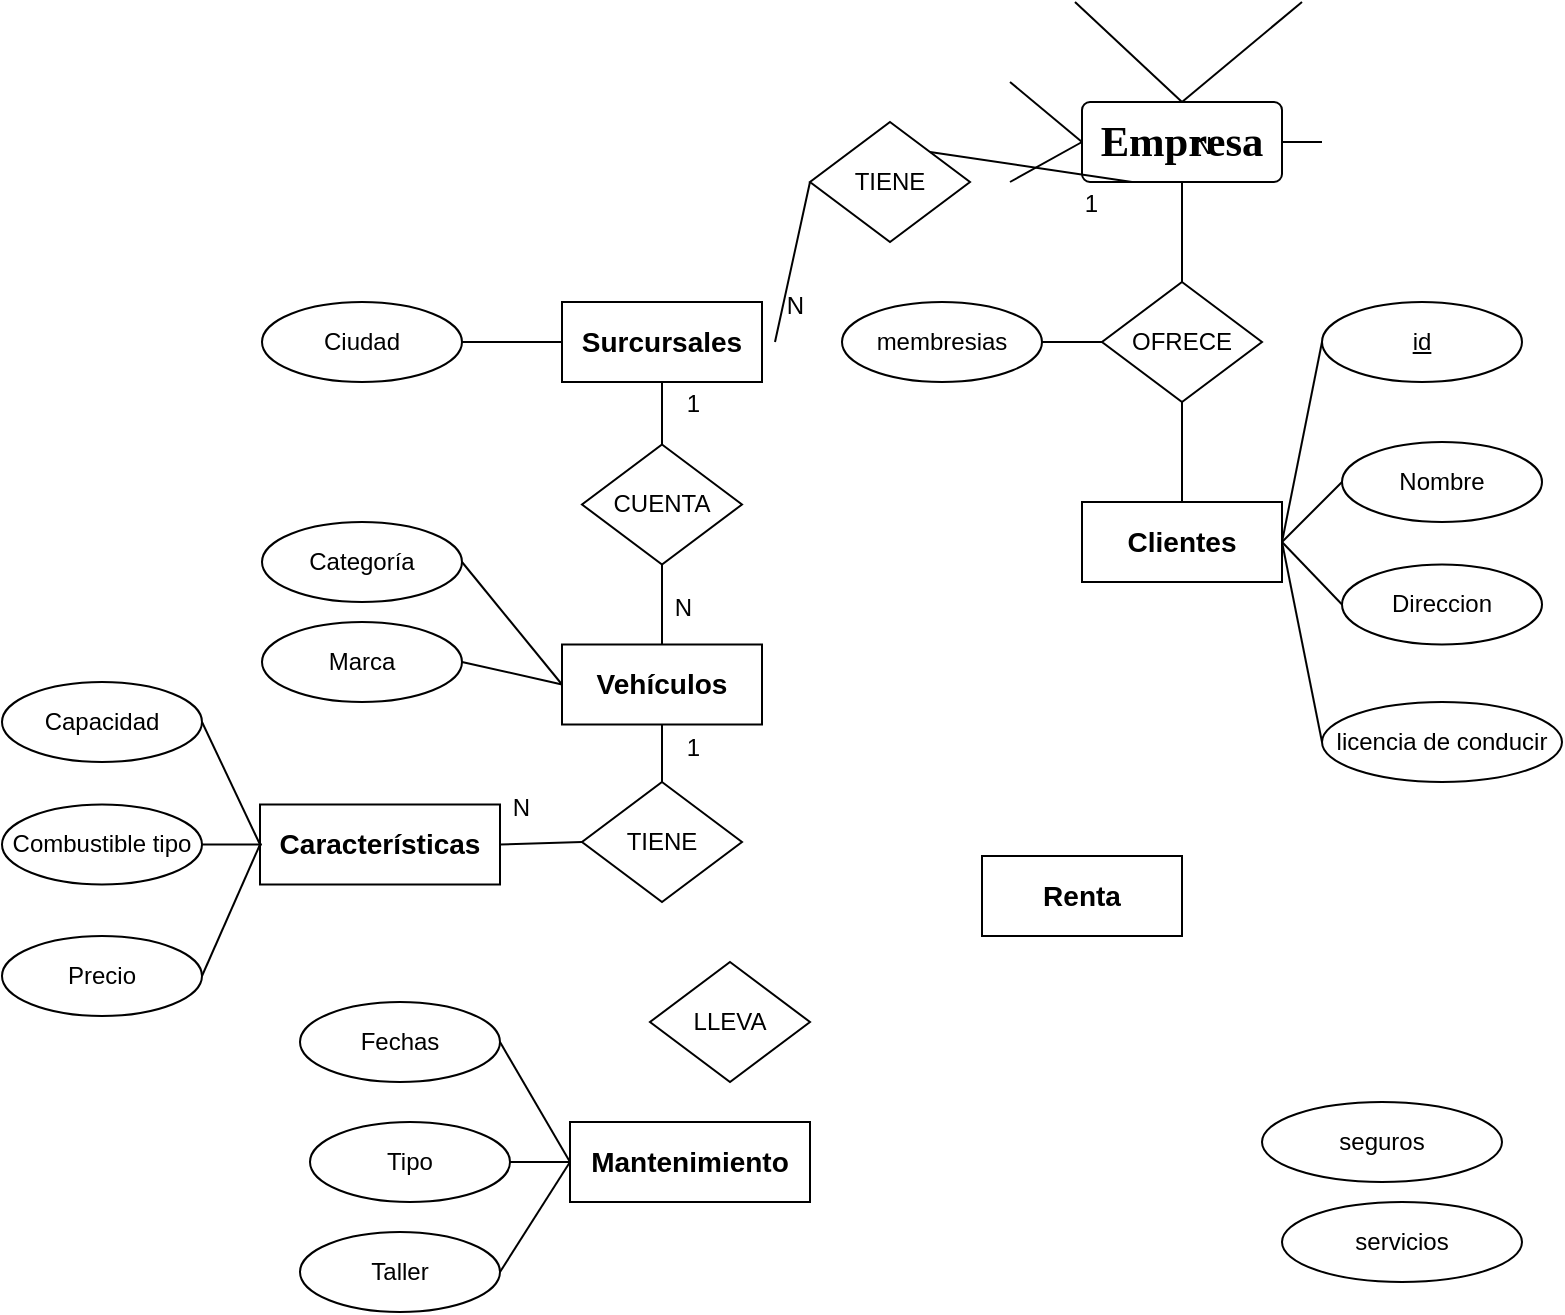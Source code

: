 <mxfile version="26.2.10">
  <diagram name="Página-1" id="6qUg1oYqnROrhwcaI_9E">
    <mxGraphModel dx="1428" dy="777" grid="1" gridSize="10" guides="1" tooltips="1" connect="1" arrows="1" fold="1" page="1" pageScale="1" pageWidth="827" pageHeight="1169" math="0" shadow="0">
      <root>
        <mxCell id="0" />
        <mxCell id="1" parent="0" />
        <mxCell id="Achjpn-_XmZuxDq3fCtZ-10" value="" style="endArrow=none;html=1;rounded=0;exitX=0.5;exitY=1;exitDx=0;exitDy=0;entryX=0.5;entryY=0;entryDx=0;entryDy=0;" parent="1" target="Achjpn-_XmZuxDq3fCtZ-17" edge="1">
          <mxGeometry relative="1" as="geometry">
            <mxPoint x="546.5" y="80" as="sourcePoint" />
            <mxPoint x="580" y="110" as="targetPoint" />
          </mxGeometry>
        </mxCell>
        <mxCell id="Achjpn-_XmZuxDq3fCtZ-11" value="" style="endArrow=none;html=1;rounded=0;exitX=1;exitY=0.5;exitDx=0;exitDy=0;entryX=0;entryY=0.5;entryDx=0;entryDy=0;" parent="1" target="Achjpn-_XmZuxDq3fCtZ-17" edge="1">
          <mxGeometry relative="1" as="geometry">
            <mxPoint x="514" y="170" as="sourcePoint" />
            <mxPoint x="540" y="160" as="targetPoint" />
          </mxGeometry>
        </mxCell>
        <mxCell id="Achjpn-_XmZuxDq3fCtZ-17" value="&lt;div style=&quot;text-align: left;&quot;&gt;&lt;font face=&quot;Times New Roman, Times New Roman_EmbeddedFont, Times New Roman_MSFontService, serif&quot;&gt;&lt;span style=&quot;font-size: 21.333px; font-variant-ligatures: none; white-space-collapse: preserve; background-color: rgb(255, 255, 255);&quot;&gt;&lt;b&gt;Empresa&lt;/b&gt;&lt;/span&gt;&lt;/font&gt;&lt;/div&gt;" style="rounded=1;arcSize=10;whiteSpace=wrap;html=1;align=center;" parent="1" vertex="1">
          <mxGeometry x="550" y="130" width="100" height="40" as="geometry" />
        </mxCell>
        <mxCell id="Achjpn-_XmZuxDq3fCtZ-24" value="" style="endArrow=none;html=1;rounded=0;exitX=1;exitY=0.5;exitDx=0;exitDy=0;entryX=0;entryY=0.5;entryDx=0;entryDy=0;" parent="1" target="Achjpn-_XmZuxDq3fCtZ-17" edge="1">
          <mxGeometry relative="1" as="geometry">
            <mxPoint x="514" y="120" as="sourcePoint" />
            <mxPoint x="530" y="140" as="targetPoint" />
          </mxGeometry>
        </mxCell>
        <mxCell id="Achjpn-_XmZuxDq3fCtZ-28" value="TIENE" style="shape=rhombus;perimeter=rhombusPerimeter;whiteSpace=wrap;html=1;align=center;" parent="1" vertex="1">
          <mxGeometry x="414" y="140" width="80" height="60" as="geometry" />
        </mxCell>
        <mxCell id="Achjpn-_XmZuxDq3fCtZ-29" value="" style="endArrow=none;html=1;rounded=0;exitX=1;exitY=0;exitDx=0;exitDy=0;entryX=0.25;entryY=1;entryDx=0;entryDy=0;" parent="1" source="Achjpn-_XmZuxDq3fCtZ-28" target="Achjpn-_XmZuxDq3fCtZ-17" edge="1">
          <mxGeometry relative="1" as="geometry">
            <mxPoint x="560" y="180" as="sourcePoint" />
            <mxPoint x="560" y="190" as="targetPoint" />
          </mxGeometry>
        </mxCell>
        <mxCell id="Achjpn-_XmZuxDq3fCtZ-30" value="1" style="resizable=0;html=1;whiteSpace=wrap;align=right;verticalAlign=bottom;" parent="Achjpn-_XmZuxDq3fCtZ-29" connectable="0" vertex="1">
          <mxGeometry x="1" relative="1" as="geometry">
            <mxPoint x="-15" y="20" as="offset" />
          </mxGeometry>
        </mxCell>
        <mxCell id="Achjpn-_XmZuxDq3fCtZ-31" value="" style="endArrow=none;html=1;rounded=0;exitX=0;exitY=0.5;exitDx=0;exitDy=0;entryX=1;entryY=0.5;entryDx=0;entryDy=0;" parent="1" source="Achjpn-_XmZuxDq3fCtZ-28" edge="1">
          <mxGeometry relative="1" as="geometry">
            <mxPoint x="560" y="180" as="sourcePoint" />
            <mxPoint x="396.5" y="250" as="targetPoint" />
          </mxGeometry>
        </mxCell>
        <mxCell id="Achjpn-_XmZuxDq3fCtZ-32" value="N" style="resizable=0;html=1;whiteSpace=wrap;align=right;verticalAlign=bottom;" parent="Achjpn-_XmZuxDq3fCtZ-31" connectable="0" vertex="1">
          <mxGeometry x="1" relative="1" as="geometry">
            <mxPoint x="16" y="-10" as="offset" />
          </mxGeometry>
        </mxCell>
        <mxCell id="Achjpn-_XmZuxDq3fCtZ-41" value="" style="endArrow=none;html=1;rounded=0;exitX=0.5;exitY=1;exitDx=0;exitDy=0;entryX=0.5;entryY=0;entryDx=0;entryDy=0;" parent="1" target="Achjpn-_XmZuxDq3fCtZ-17" edge="1">
          <mxGeometry relative="1" as="geometry">
            <mxPoint x="660" y="80" as="sourcePoint" />
            <mxPoint x="610" y="140" as="targetPoint" />
          </mxGeometry>
        </mxCell>
        <mxCell id="Achjpn-_XmZuxDq3fCtZ-67" value="" style="endArrow=none;html=1;rounded=0;entryX=1;entryY=0.5;entryDx=0;entryDy=0;" parent="1" target="Achjpn-_XmZuxDq3fCtZ-17" edge="1">
          <mxGeometry relative="1" as="geometry">
            <mxPoint x="670" y="150" as="sourcePoint" />
            <mxPoint x="610" y="140" as="targetPoint" />
          </mxGeometry>
        </mxCell>
        <mxCell id="Achjpn-_XmZuxDq3fCtZ-124" value="" style="endArrow=none;html=1;rounded=0;exitX=1;exitY=0.5;exitDx=0;exitDy=0;entryX=0;entryY=0.5;entryDx=0;entryDy=0;" parent="1" source="hm5V5F6ZDs41xRnVWTLm-8" target="hm5V5F6ZDs41xRnVWTLm-10" edge="1">
          <mxGeometry relative="1" as="geometry">
            <mxPoint x="240" y="230" as="sourcePoint" />
            <mxPoint x="296.5" y="250" as="targetPoint" />
          </mxGeometry>
        </mxCell>
        <mxCell id="Achjpn-_XmZuxDq3fCtZ-143" value="CUENTA" style="shape=rhombus;perimeter=rhombusPerimeter;whiteSpace=wrap;html=1;align=center;" parent="1" vertex="1">
          <mxGeometry x="300" y="301.25" width="80" height="60" as="geometry" />
        </mxCell>
        <mxCell id="Achjpn-_XmZuxDq3fCtZ-146" value="" style="endArrow=none;html=1;rounded=0;entryX=0.5;entryY=1;entryDx=0;entryDy=0;exitX=0.5;exitY=0;exitDx=0;exitDy=0;" parent="1" source="Achjpn-_XmZuxDq3fCtZ-143" target="hm5V5F6ZDs41xRnVWTLm-10" edge="1">
          <mxGeometry relative="1" as="geometry">
            <mxPoint x="380" y="320" as="sourcePoint" />
            <mxPoint x="346.5" y="270" as="targetPoint" />
          </mxGeometry>
        </mxCell>
        <mxCell id="Achjpn-_XmZuxDq3fCtZ-147" value="1" style="resizable=0;html=1;whiteSpace=wrap;align=right;verticalAlign=bottom;" parent="Achjpn-_XmZuxDq3fCtZ-146" connectable="0" vertex="1">
          <mxGeometry x="1" relative="1" as="geometry">
            <mxPoint x="20" y="20" as="offset" />
          </mxGeometry>
        </mxCell>
        <mxCell id="hm5V5F6ZDs41xRnVWTLm-3" value="&lt;div style=&quot;text-align: left;&quot;&gt;Direccion&lt;/div&gt;" style="ellipse;whiteSpace=wrap;html=1;align=center;" vertex="1" parent="1">
          <mxGeometry x="680" y="361.25" width="100" height="40" as="geometry" />
        </mxCell>
        <mxCell id="hm5V5F6ZDs41xRnVWTLm-4" value="&lt;font style=&quot;font-size: 14px;&quot;&gt;&lt;b&gt;Clientes&lt;/b&gt;&lt;/font&gt;" style="whiteSpace=wrap;html=1;align=center;" vertex="1" parent="1">
          <mxGeometry x="550" y="330" width="100" height="40" as="geometry" />
        </mxCell>
        <mxCell id="hm5V5F6ZDs41xRnVWTLm-5" value="&lt;div style=&quot;text-align: left;&quot;&gt;licencia de conducir&lt;/div&gt;" style="ellipse;whiteSpace=wrap;html=1;align=center;" vertex="1" parent="1">
          <mxGeometry x="670" y="430" width="120" height="40" as="geometry" />
        </mxCell>
        <mxCell id="hm5V5F6ZDs41xRnVWTLm-7" value="&lt;div style=&quot;text-align: left;&quot;&gt;Nombre&lt;/div&gt;" style="ellipse;whiteSpace=wrap;html=1;align=center;" vertex="1" parent="1">
          <mxGeometry x="680" y="300" width="100" height="40" as="geometry" />
        </mxCell>
        <mxCell id="hm5V5F6ZDs41xRnVWTLm-8" value="&lt;div style=&quot;text-align: left;&quot;&gt;Ciudad&lt;/div&gt;" style="ellipse;whiteSpace=wrap;html=1;align=center;" vertex="1" parent="1">
          <mxGeometry x="140" y="230" width="100" height="40" as="geometry" />
        </mxCell>
        <mxCell id="hm5V5F6ZDs41xRnVWTLm-10" value="&lt;span style=&quot;font-size: 14px;&quot;&gt;&lt;b&gt;Surcursales&lt;/b&gt;&lt;/span&gt;" style="whiteSpace=wrap;html=1;align=center;" vertex="1" parent="1">
          <mxGeometry x="290" y="230" width="100" height="40" as="geometry" />
        </mxCell>
        <mxCell id="hm5V5F6ZDs41xRnVWTLm-11" value="" style="endArrow=none;html=1;rounded=0;entryX=1;entryY=0.5;entryDx=0;entryDy=0;exitX=0;exitY=0.5;exitDx=0;exitDy=0;" edge="1" parent="1" source="hm5V5F6ZDs41xRnVWTLm-7" target="hm5V5F6ZDs41xRnVWTLm-4">
          <mxGeometry relative="1" as="geometry">
            <mxPoint x="560" y="351.25" as="sourcePoint" />
            <mxPoint x="630" y="431.25" as="targetPoint" />
          </mxGeometry>
        </mxCell>
        <mxCell id="hm5V5F6ZDs41xRnVWTLm-12" value="id" style="ellipse;whiteSpace=wrap;html=1;align=center;fontStyle=4;" vertex="1" parent="1">
          <mxGeometry x="670" y="230" width="100" height="40" as="geometry" />
        </mxCell>
        <mxCell id="hm5V5F6ZDs41xRnVWTLm-13" value="" style="endArrow=none;html=1;rounded=0;entryX=1;entryY=0.5;entryDx=0;entryDy=0;exitX=0;exitY=0.5;exitDx=0;exitDy=0;" edge="1" parent="1" source="hm5V5F6ZDs41xRnVWTLm-3" target="hm5V5F6ZDs41xRnVWTLm-4">
          <mxGeometry relative="1" as="geometry">
            <mxPoint x="690" y="260" as="sourcePoint" />
            <mxPoint x="660" y="340" as="targetPoint" />
          </mxGeometry>
        </mxCell>
        <mxCell id="hm5V5F6ZDs41xRnVWTLm-14" value="" style="endArrow=none;html=1;rounded=0;exitX=0;exitY=0.5;exitDx=0;exitDy=0;entryX=1;entryY=0.5;entryDx=0;entryDy=0;" edge="1" parent="1" source="hm5V5F6ZDs41xRnVWTLm-5" target="hm5V5F6ZDs41xRnVWTLm-4">
          <mxGeometry relative="1" as="geometry">
            <mxPoint x="690" y="320" as="sourcePoint" />
            <mxPoint x="650" y="330" as="targetPoint" />
          </mxGeometry>
        </mxCell>
        <mxCell id="hm5V5F6ZDs41xRnVWTLm-15" value="" style="endArrow=none;html=1;rounded=0;exitX=0;exitY=0.5;exitDx=0;exitDy=0;entryX=1;entryY=0.5;entryDx=0;entryDy=0;" edge="1" parent="1" source="hm5V5F6ZDs41xRnVWTLm-12" target="hm5V5F6ZDs41xRnVWTLm-4">
          <mxGeometry relative="1" as="geometry">
            <mxPoint x="690" y="370" as="sourcePoint" />
            <mxPoint x="660" y="340" as="targetPoint" />
          </mxGeometry>
        </mxCell>
        <mxCell id="hm5V5F6ZDs41xRnVWTLm-16" value="OFRECE" style="shape=rhombus;perimeter=rhombusPerimeter;whiteSpace=wrap;html=1;align=center;" vertex="1" parent="1">
          <mxGeometry x="560" y="220" width="80" height="60" as="geometry" />
        </mxCell>
        <mxCell id="hm5V5F6ZDs41xRnVWTLm-17" value="&lt;div style=&quot;text-align: left;&quot;&gt;membresias&lt;/div&gt;" style="ellipse;whiteSpace=wrap;html=1;align=center;" vertex="1" parent="1">
          <mxGeometry x="430" y="230" width="100" height="40" as="geometry" />
        </mxCell>
        <mxCell id="hm5V5F6ZDs41xRnVWTLm-18" value="" style="endArrow=none;html=1;rounded=0;exitX=0.5;exitY=0;exitDx=0;exitDy=0;entryX=0.5;entryY=1;entryDx=0;entryDy=0;" edge="1" parent="1" source="hm5V5F6ZDs41xRnVWTLm-16" target="Achjpn-_XmZuxDq3fCtZ-17">
          <mxGeometry relative="1" as="geometry">
            <mxPoint x="460" y="260" as="sourcePoint" />
            <mxPoint x="406.5" y="260" as="targetPoint" />
          </mxGeometry>
        </mxCell>
        <mxCell id="hm5V5F6ZDs41xRnVWTLm-19" value="N" style="resizable=0;html=1;whiteSpace=wrap;align=right;verticalAlign=bottom;" connectable="0" vertex="1" parent="hm5V5F6ZDs41xRnVWTLm-18">
          <mxGeometry x="1" relative="1" as="geometry">
            <mxPoint x="16" y="-10" as="offset" />
          </mxGeometry>
        </mxCell>
        <mxCell id="hm5V5F6ZDs41xRnVWTLm-20" value="" style="endArrow=none;html=1;rounded=0;exitX=0.5;exitY=0;exitDx=0;exitDy=0;entryX=0.5;entryY=1;entryDx=0;entryDy=0;" edge="1" parent="1" source="hm5V5F6ZDs41xRnVWTLm-4" target="hm5V5F6ZDs41xRnVWTLm-16">
          <mxGeometry relative="1" as="geometry">
            <mxPoint x="610" y="230" as="sourcePoint" />
            <mxPoint x="610" y="180" as="targetPoint" />
          </mxGeometry>
        </mxCell>
        <mxCell id="hm5V5F6ZDs41xRnVWTLm-22" value="" style="endArrow=none;html=1;rounded=0;exitX=1;exitY=0.5;exitDx=0;exitDy=0;entryX=0;entryY=0.5;entryDx=0;entryDy=0;" edge="1" parent="1" source="hm5V5F6ZDs41xRnVWTLm-17" target="hm5V5F6ZDs41xRnVWTLm-16">
          <mxGeometry relative="1" as="geometry">
            <mxPoint x="556.5" y="90" as="sourcePoint" />
            <mxPoint x="610" y="140" as="targetPoint" />
          </mxGeometry>
        </mxCell>
        <mxCell id="hm5V5F6ZDs41xRnVWTLm-23" value="&lt;span style=&quot;font-size: 14px;&quot;&gt;&lt;b&gt;&amp;nbsp;Vehículos&amp;nbsp;&lt;/b&gt;&lt;/span&gt;" style="whiteSpace=wrap;html=1;align=center;" vertex="1" parent="1">
          <mxGeometry x="290" y="401.25" width="100" height="40" as="geometry" />
        </mxCell>
        <mxCell id="hm5V5F6ZDs41xRnVWTLm-24" value="&lt;span style=&quot;font-size: 14px;&quot;&gt;&lt;b&gt;Mantenimiento&lt;/b&gt;&lt;/span&gt;" style="whiteSpace=wrap;html=1;align=center;" vertex="1" parent="1">
          <mxGeometry x="294" y="640" width="120" height="40" as="geometry" />
        </mxCell>
        <mxCell id="hm5V5F6ZDs41xRnVWTLm-25" value="&lt;div style=&quot;text-align: left;&quot;&gt;Fechas&lt;/div&gt;" style="ellipse;whiteSpace=wrap;html=1;align=center;" vertex="1" parent="1">
          <mxGeometry x="159" y="580" width="100" height="40" as="geometry" />
        </mxCell>
        <mxCell id="hm5V5F6ZDs41xRnVWTLm-26" value="&lt;div style=&quot;text-align: left;&quot;&gt;Tipo&lt;/div&gt;" style="ellipse;whiteSpace=wrap;html=1;align=center;" vertex="1" parent="1">
          <mxGeometry x="164" y="640" width="100" height="40" as="geometry" />
        </mxCell>
        <mxCell id="hm5V5F6ZDs41xRnVWTLm-27" value="&lt;div style=&quot;text-align: left;&quot;&gt;Taller&lt;/div&gt;" style="ellipse;whiteSpace=wrap;html=1;align=center;" vertex="1" parent="1">
          <mxGeometry x="159" y="695" width="100" height="40" as="geometry" />
        </mxCell>
        <mxCell id="hm5V5F6ZDs41xRnVWTLm-28" value="" style="endArrow=none;html=1;rounded=0;exitX=1;exitY=0.5;exitDx=0;exitDy=0;entryX=0;entryY=0.5;entryDx=0;entryDy=0;" edge="1" parent="1" source="hm5V5F6ZDs41xRnVWTLm-27" target="hm5V5F6ZDs41xRnVWTLm-24">
          <mxGeometry relative="1" as="geometry">
            <mxPoint x="610.5" y="240" as="sourcePoint" />
            <mxPoint x="664" y="290" as="targetPoint" />
          </mxGeometry>
        </mxCell>
        <mxCell id="hm5V5F6ZDs41xRnVWTLm-29" value="" style="endArrow=none;html=1;rounded=0;exitX=1;exitY=0.5;exitDx=0;exitDy=0;entryX=0;entryY=0.5;entryDx=0;entryDy=0;" edge="1" parent="1" source="hm5V5F6ZDs41xRnVWTLm-26" target="hm5V5F6ZDs41xRnVWTLm-24">
          <mxGeometry relative="1" as="geometry">
            <mxPoint x="364" y="750" as="sourcePoint" />
            <mxPoint x="304" y="670" as="targetPoint" />
          </mxGeometry>
        </mxCell>
        <mxCell id="hm5V5F6ZDs41xRnVWTLm-30" value="" style="endArrow=none;html=1;rounded=0;exitX=1;exitY=0.5;exitDx=0;exitDy=0;entryX=0;entryY=0.5;entryDx=0;entryDy=0;" edge="1" parent="1" source="hm5V5F6ZDs41xRnVWTLm-25" target="hm5V5F6ZDs41xRnVWTLm-24">
          <mxGeometry relative="1" as="geometry">
            <mxPoint x="284" y="740" as="sourcePoint" />
            <mxPoint x="304" y="670" as="targetPoint" />
          </mxGeometry>
        </mxCell>
        <mxCell id="hm5V5F6ZDs41xRnVWTLm-32" value="&lt;span style=&quot;font-size: 14px;&quot;&gt;&lt;b&gt;Renta&lt;/b&gt;&lt;/span&gt;" style="whiteSpace=wrap;html=1;align=center;" vertex="1" parent="1">
          <mxGeometry x="500" y="507" width="100" height="40" as="geometry" />
        </mxCell>
        <mxCell id="hm5V5F6ZDs41xRnVWTLm-33" value="LLEVA" style="shape=rhombus;perimeter=rhombusPerimeter;whiteSpace=wrap;html=1;align=center;" vertex="1" parent="1">
          <mxGeometry x="334" y="560" width="80" height="60" as="geometry" />
        </mxCell>
        <mxCell id="hm5V5F6ZDs41xRnVWTLm-34" value="" style="endArrow=none;html=1;rounded=0;exitX=0.5;exitY=1;exitDx=0;exitDy=0;entryX=0.5;entryY=0;entryDx=0;entryDy=0;" edge="1" parent="1" source="Achjpn-_XmZuxDq3fCtZ-143" target="hm5V5F6ZDs41xRnVWTLm-23">
          <mxGeometry relative="1" as="geometry">
            <mxPoint x="424" y="180" as="sourcePoint" />
            <mxPoint x="406.5" y="260" as="targetPoint" />
          </mxGeometry>
        </mxCell>
        <mxCell id="hm5V5F6ZDs41xRnVWTLm-35" value="N" style="resizable=0;html=1;whiteSpace=wrap;align=right;verticalAlign=bottom;" connectable="0" vertex="1" parent="hm5V5F6ZDs41xRnVWTLm-34">
          <mxGeometry x="1" relative="1" as="geometry">
            <mxPoint x="16" y="-10" as="offset" />
          </mxGeometry>
        </mxCell>
        <mxCell id="hm5V5F6ZDs41xRnVWTLm-36" value="&lt;div style=&quot;text-align: left;&quot;&gt;Categoría&lt;/div&gt;" style="ellipse;whiteSpace=wrap;html=1;align=center;" vertex="1" parent="1">
          <mxGeometry x="140" y="340" width="100" height="40" as="geometry" />
        </mxCell>
        <mxCell id="hm5V5F6ZDs41xRnVWTLm-37" value="" style="endArrow=none;html=1;rounded=0;exitX=1;exitY=0.5;exitDx=0;exitDy=0;entryX=0;entryY=0.5;entryDx=0;entryDy=0;" edge="1" parent="1" source="hm5V5F6ZDs41xRnVWTLm-36" target="hm5V5F6ZDs41xRnVWTLm-23">
          <mxGeometry relative="1" as="geometry">
            <mxPoint x="250" y="260" as="sourcePoint" />
            <mxPoint x="300" y="260" as="targetPoint" />
          </mxGeometry>
        </mxCell>
        <mxCell id="hm5V5F6ZDs41xRnVWTLm-38" value="&lt;div style=&quot;text-align: left;&quot;&gt;Marca&lt;/div&gt;" style="ellipse;whiteSpace=wrap;html=1;align=center;" vertex="1" parent="1">
          <mxGeometry x="140" y="390" width="100" height="40" as="geometry" />
        </mxCell>
        <mxCell id="hm5V5F6ZDs41xRnVWTLm-40" value="" style="endArrow=none;html=1;rounded=0;exitX=1;exitY=0.5;exitDx=0;exitDy=0;entryX=0;entryY=0.5;entryDx=0;entryDy=0;" edge="1" parent="1" source="hm5V5F6ZDs41xRnVWTLm-38" target="hm5V5F6ZDs41xRnVWTLm-23">
          <mxGeometry relative="1" as="geometry">
            <mxPoint x="250" y="370" as="sourcePoint" />
            <mxPoint x="300" y="431" as="targetPoint" />
          </mxGeometry>
        </mxCell>
        <mxCell id="hm5V5F6ZDs41xRnVWTLm-42" value="" style="endArrow=none;html=1;rounded=0;exitX=1;exitY=0.5;exitDx=0;exitDy=0;entryX=0;entryY=0.5;entryDx=0;entryDy=0;" edge="1" parent="1" source="hm5V5F6ZDs41xRnVWTLm-43" target="hm5V5F6ZDs41xRnVWTLm-47">
          <mxGeometry relative="1" as="geometry">
            <mxPoint x="240" y="461.25" as="sourcePoint" />
            <mxPoint x="300" y="431" as="targetPoint" />
          </mxGeometry>
        </mxCell>
        <mxCell id="hm5V5F6ZDs41xRnVWTLm-43" value="&lt;div style=&quot;text-align: left;&quot;&gt;Capacidad&lt;/div&gt;" style="ellipse;whiteSpace=wrap;html=1;align=center;" vertex="1" parent="1">
          <mxGeometry x="10" y="420" width="100" height="40" as="geometry" />
        </mxCell>
        <mxCell id="hm5V5F6ZDs41xRnVWTLm-45" value="&lt;div style=&quot;text-align: left;&quot;&gt;Combustible tipo&lt;/div&gt;" style="ellipse;whiteSpace=wrap;html=1;align=center;" vertex="1" parent="1">
          <mxGeometry x="10" y="481.25" width="100" height="40" as="geometry" />
        </mxCell>
        <mxCell id="hm5V5F6ZDs41xRnVWTLm-46" value="&lt;div style=&quot;text-align: left;&quot;&gt;Precio&lt;/div&gt;" style="ellipse;whiteSpace=wrap;html=1;align=center;" vertex="1" parent="1">
          <mxGeometry x="10" y="547" width="100" height="40" as="geometry" />
        </mxCell>
        <mxCell id="hm5V5F6ZDs41xRnVWTLm-47" value="&lt;span style=&quot;text-align: left;&quot;&gt;&lt;b&gt;&lt;font style=&quot;font-size: 14px;&quot;&gt;Características&lt;/font&gt;&lt;/b&gt;&lt;/span&gt;" style="whiteSpace=wrap;html=1;align=center;" vertex="1" parent="1">
          <mxGeometry x="139" y="481.25" width="120" height="40" as="geometry" />
        </mxCell>
        <mxCell id="hm5V5F6ZDs41xRnVWTLm-49" value="" style="endArrow=none;html=1;rounded=0;exitX=1;exitY=0.5;exitDx=0;exitDy=0;entryX=0.008;entryY=0.5;entryDx=0;entryDy=0;entryPerimeter=0;" edge="1" parent="1" source="hm5V5F6ZDs41xRnVWTLm-45" target="hm5V5F6ZDs41xRnVWTLm-47">
          <mxGeometry relative="1" as="geometry">
            <mxPoint x="120" y="450" as="sourcePoint" />
            <mxPoint x="149" y="511" as="targetPoint" />
          </mxGeometry>
        </mxCell>
        <mxCell id="hm5V5F6ZDs41xRnVWTLm-50" value="" style="endArrow=none;html=1;rounded=0;exitX=1;exitY=0.5;exitDx=0;exitDy=0;entryX=0;entryY=0.5;entryDx=0;entryDy=0;" edge="1" parent="1" source="hm5V5F6ZDs41xRnVWTLm-46" target="hm5V5F6ZDs41xRnVWTLm-47">
          <mxGeometry relative="1" as="geometry">
            <mxPoint x="120" y="511" as="sourcePoint" />
            <mxPoint x="150" y="511" as="targetPoint" />
          </mxGeometry>
        </mxCell>
        <mxCell id="hm5V5F6ZDs41xRnVWTLm-51" value="TIENE" style="shape=rhombus;perimeter=rhombusPerimeter;whiteSpace=wrap;html=1;align=center;" vertex="1" parent="1">
          <mxGeometry x="300" y="470" width="80" height="60" as="geometry" />
        </mxCell>
        <mxCell id="hm5V5F6ZDs41xRnVWTLm-52" value="" style="endArrow=none;html=1;rounded=0;entryX=0.5;entryY=1;entryDx=0;entryDy=0;exitX=0.5;exitY=0;exitDx=0;exitDy=0;" edge="1" parent="1" source="hm5V5F6ZDs41xRnVWTLm-51" target="hm5V5F6ZDs41xRnVWTLm-23">
          <mxGeometry relative="1" as="geometry">
            <mxPoint x="380" y="499" as="sourcePoint" />
            <mxPoint x="340" y="449" as="targetPoint" />
          </mxGeometry>
        </mxCell>
        <mxCell id="hm5V5F6ZDs41xRnVWTLm-53" value="1" style="resizable=0;html=1;whiteSpace=wrap;align=right;verticalAlign=bottom;" connectable="0" vertex="1" parent="hm5V5F6ZDs41xRnVWTLm-52">
          <mxGeometry x="1" relative="1" as="geometry">
            <mxPoint x="20" y="20" as="offset" />
          </mxGeometry>
        </mxCell>
        <mxCell id="hm5V5F6ZDs41xRnVWTLm-54" value="" style="endArrow=none;html=1;rounded=0;exitX=0;exitY=0.5;exitDx=0;exitDy=0;entryX=1;entryY=0.5;entryDx=0;entryDy=0;" edge="1" parent="1" source="hm5V5F6ZDs41xRnVWTLm-51" target="hm5V5F6ZDs41xRnVWTLm-47">
          <mxGeometry relative="1" as="geometry">
            <mxPoint x="424" y="359" as="sourcePoint" />
            <mxPoint x="340" y="580" as="targetPoint" />
          </mxGeometry>
        </mxCell>
        <mxCell id="hm5V5F6ZDs41xRnVWTLm-55" value="N" style="resizable=0;html=1;whiteSpace=wrap;align=right;verticalAlign=bottom;" connectable="0" vertex="1" parent="hm5V5F6ZDs41xRnVWTLm-54">
          <mxGeometry x="1" relative="1" as="geometry">
            <mxPoint x="16" y="-10" as="offset" />
          </mxGeometry>
        </mxCell>
        <mxCell id="hm5V5F6ZDs41xRnVWTLm-56" value="&lt;div style=&quot;text-align: left;&quot;&gt;seguros&lt;/div&gt;" style="ellipse;whiteSpace=wrap;html=1;align=center;" vertex="1" parent="1">
          <mxGeometry x="640" y="630" width="120" height="40" as="geometry" />
        </mxCell>
        <mxCell id="hm5V5F6ZDs41xRnVWTLm-57" value="&lt;div style=&quot;text-align: left;&quot;&gt;servicios&lt;/div&gt;" style="ellipse;whiteSpace=wrap;html=1;align=center;" vertex="1" parent="1">
          <mxGeometry x="650" y="680" width="120" height="40" as="geometry" />
        </mxCell>
      </root>
    </mxGraphModel>
  </diagram>
</mxfile>
